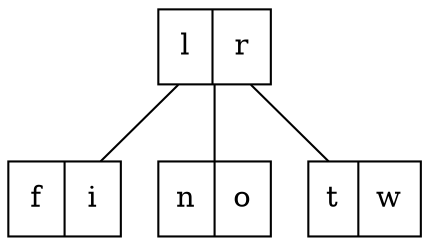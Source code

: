 strict graph {
node [shape=record];
node_0x55d04206ade0 [label="l|r"];
node_0x55d04206bf50 [label="f|i"];
node_0x55d04206ade0 -- node_0x55d04206bf50
node_0x55d04206c110 [label="n|o"];
node_0x55d04206ade0 -- node_0x55d04206c110
node_0x55d04206c170 [label="t|w"];
node_0x55d04206ade0 -- node_0x55d04206c170
}
